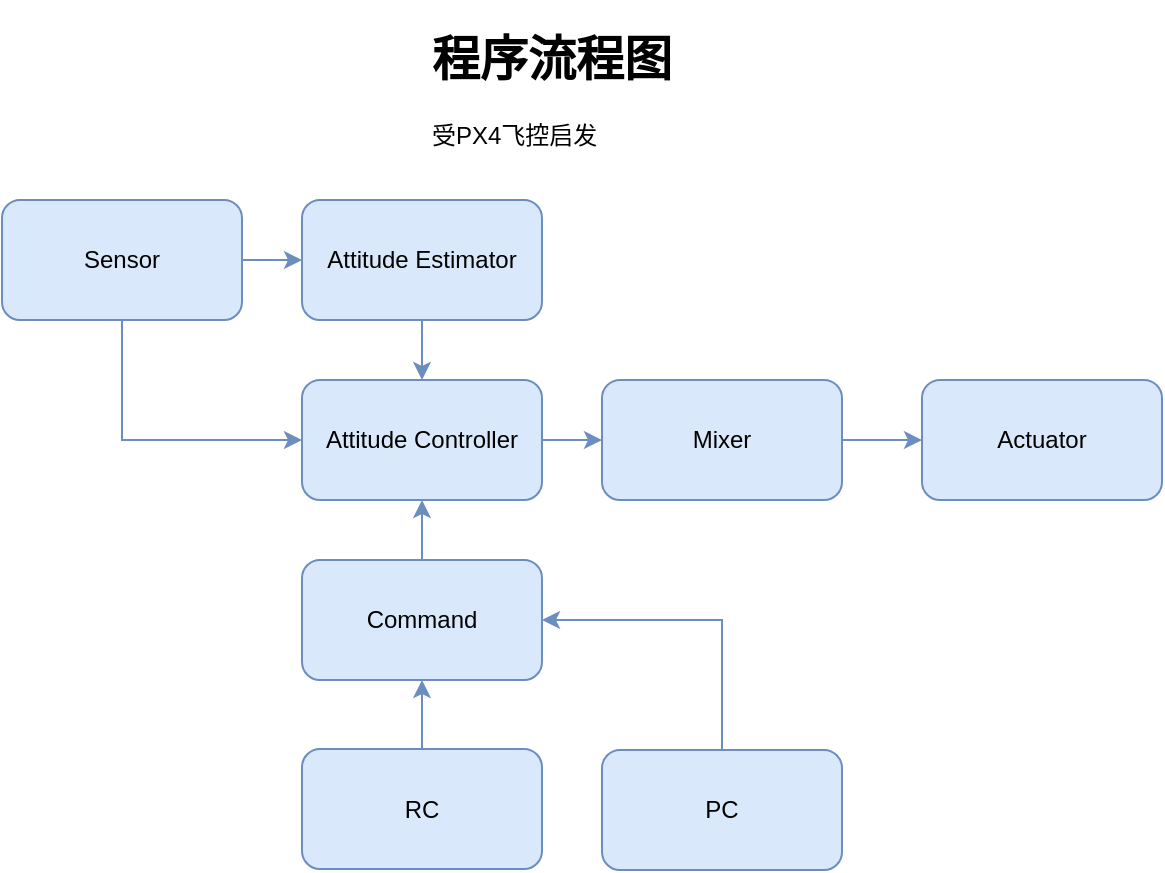 <mxfile version="13.5.4" type="onedrive"><diagram id="GY4kFksyutTEwNoOLlXn" name="Page-1"><mxGraphModel dx="996" dy="795" grid="1" gridSize="10" guides="1" tooltips="1" connect="1" arrows="1" fold="1" page="1" pageScale="1" pageWidth="827" pageHeight="1169" math="0" shadow="0"><root><mxCell id="0"/><mxCell id="1" parent="0"/><mxCell id="wne9Rz4lPA7lGoWMvfdz-9" style="edgeStyle=orthogonalEdgeStyle;rounded=0;orthogonalLoop=1;jettySize=auto;html=1;exitX=1;exitY=0.5;exitDx=0;exitDy=0;entryX=0;entryY=0.5;entryDx=0;entryDy=0;fillColor=#dae8fc;strokeColor=#6c8ebf;" edge="1" parent="1" source="wne9Rz4lPA7lGoWMvfdz-1" target="wne9Rz4lPA7lGoWMvfdz-2"><mxGeometry relative="1" as="geometry"/></mxCell><mxCell id="wne9Rz4lPA7lGoWMvfdz-18" style="edgeStyle=orthogonalEdgeStyle;rounded=0;orthogonalLoop=1;jettySize=auto;html=1;exitX=0.5;exitY=1;exitDx=0;exitDy=0;entryX=0;entryY=0.5;entryDx=0;entryDy=0;fillColor=#dae8fc;strokeColor=#6c8ebf;" edge="1" parent="1" source="wne9Rz4lPA7lGoWMvfdz-1" target="wne9Rz4lPA7lGoWMvfdz-3"><mxGeometry relative="1" as="geometry"/></mxCell><mxCell id="wne9Rz4lPA7lGoWMvfdz-1" value="Sensor" style="rounded=1;whiteSpace=wrap;html=1;fillColor=#dae8fc;strokeColor=#6c8ebf;" vertex="1" parent="1"><mxGeometry x="80" y="280" width="120" height="60" as="geometry"/></mxCell><mxCell id="wne9Rz4lPA7lGoWMvfdz-10" style="edgeStyle=orthogonalEdgeStyle;rounded=0;orthogonalLoop=1;jettySize=auto;html=1;exitX=0.5;exitY=1;exitDx=0;exitDy=0;entryX=0.5;entryY=0;entryDx=0;entryDy=0;fillColor=#dae8fc;strokeColor=#6c8ebf;" edge="1" parent="1" source="wne9Rz4lPA7lGoWMvfdz-2" target="wne9Rz4lPA7lGoWMvfdz-3"><mxGeometry relative="1" as="geometry"/></mxCell><mxCell id="wne9Rz4lPA7lGoWMvfdz-2" value="Attitude Estimator" style="rounded=1;whiteSpace=wrap;html=1;fillColor=#dae8fc;strokeColor=#6c8ebf;" vertex="1" parent="1"><mxGeometry x="230" y="280" width="120" height="60" as="geometry"/></mxCell><mxCell id="wne9Rz4lPA7lGoWMvfdz-11" style="edgeStyle=orthogonalEdgeStyle;rounded=0;orthogonalLoop=1;jettySize=auto;html=1;exitX=1;exitY=0.5;exitDx=0;exitDy=0;entryX=0;entryY=0.5;entryDx=0;entryDy=0;fillColor=#dae8fc;strokeColor=#6c8ebf;" edge="1" parent="1" source="wne9Rz4lPA7lGoWMvfdz-3" target="wne9Rz4lPA7lGoWMvfdz-4"><mxGeometry relative="1" as="geometry"/></mxCell><mxCell id="wne9Rz4lPA7lGoWMvfdz-3" value="Attitude Controller" style="rounded=1;whiteSpace=wrap;html=1;fillColor=#dae8fc;strokeColor=#6c8ebf;" vertex="1" parent="1"><mxGeometry x="230" y="370" width="120" height="60" as="geometry"/></mxCell><mxCell id="wne9Rz4lPA7lGoWMvfdz-12" style="edgeStyle=orthogonalEdgeStyle;rounded=0;orthogonalLoop=1;jettySize=auto;html=1;exitX=1;exitY=0.5;exitDx=0;exitDy=0;entryX=0;entryY=0.5;entryDx=0;entryDy=0;fillColor=#dae8fc;strokeColor=#6c8ebf;" edge="1" parent="1" source="wne9Rz4lPA7lGoWMvfdz-4" target="wne9Rz4lPA7lGoWMvfdz-5"><mxGeometry relative="1" as="geometry"/></mxCell><mxCell id="wne9Rz4lPA7lGoWMvfdz-4" value="Mixer" style="rounded=1;whiteSpace=wrap;html=1;fillColor=#dae8fc;strokeColor=#6c8ebf;" vertex="1" parent="1"><mxGeometry x="380" y="370" width="120" height="60" as="geometry"/></mxCell><mxCell id="wne9Rz4lPA7lGoWMvfdz-5" value="Actuator" style="rounded=1;whiteSpace=wrap;html=1;fillColor=#dae8fc;strokeColor=#6c8ebf;" vertex="1" parent="1"><mxGeometry x="540" y="370" width="120" height="60" as="geometry"/></mxCell><mxCell id="wne9Rz4lPA7lGoWMvfdz-13" style="edgeStyle=orthogonalEdgeStyle;rounded=0;orthogonalLoop=1;jettySize=auto;html=1;exitX=0.5;exitY=0;exitDx=0;exitDy=0;entryX=0.5;entryY=1;entryDx=0;entryDy=0;fillColor=#dae8fc;strokeColor=#6c8ebf;" edge="1" parent="1" source="wne9Rz4lPA7lGoWMvfdz-6" target="wne9Rz4lPA7lGoWMvfdz-3"><mxGeometry relative="1" as="geometry"/></mxCell><mxCell id="wne9Rz4lPA7lGoWMvfdz-6" value="Command" style="rounded=1;whiteSpace=wrap;html=1;fillColor=#dae8fc;strokeColor=#6c8ebf;" vertex="1" parent="1"><mxGeometry x="230" y="460" width="120" height="60" as="geometry"/></mxCell><mxCell id="wne9Rz4lPA7lGoWMvfdz-14" style="edgeStyle=orthogonalEdgeStyle;rounded=0;orthogonalLoop=1;jettySize=auto;html=1;exitX=0.5;exitY=0;exitDx=0;exitDy=0;entryX=0.5;entryY=1;entryDx=0;entryDy=0;fillColor=#dae8fc;strokeColor=#6c8ebf;" edge="1" parent="1" source="wne9Rz4lPA7lGoWMvfdz-7" target="wne9Rz4lPA7lGoWMvfdz-6"><mxGeometry relative="1" as="geometry"/></mxCell><mxCell id="wne9Rz4lPA7lGoWMvfdz-7" value="RC" style="rounded=1;whiteSpace=wrap;html=1;fillColor=#dae8fc;strokeColor=#6c8ebf;" vertex="1" parent="1"><mxGeometry x="230" y="554.5" width="120" height="60" as="geometry"/></mxCell><mxCell id="wne9Rz4lPA7lGoWMvfdz-15" style="edgeStyle=orthogonalEdgeStyle;rounded=0;orthogonalLoop=1;jettySize=auto;html=1;exitX=0.5;exitY=0;exitDx=0;exitDy=0;entryX=1;entryY=0.5;entryDx=0;entryDy=0;fillColor=#dae8fc;strokeColor=#6c8ebf;" edge="1" parent="1" source="wne9Rz4lPA7lGoWMvfdz-8" target="wne9Rz4lPA7lGoWMvfdz-6"><mxGeometry relative="1" as="geometry"/></mxCell><mxCell id="wne9Rz4lPA7lGoWMvfdz-8" value="PC" style="rounded=1;whiteSpace=wrap;html=1;fillColor=#dae8fc;strokeColor=#6c8ebf;" vertex="1" parent="1"><mxGeometry x="380" y="555" width="120" height="60" as="geometry"/></mxCell><mxCell id="wne9Rz4lPA7lGoWMvfdz-16" value="&lt;h1&gt;程序流程图&lt;/h1&gt;&lt;p&gt;受PX4飞控启发&lt;/p&gt;" style="text;html=1;strokeColor=none;fillColor=none;spacing=5;spacingTop=-20;whiteSpace=wrap;overflow=hidden;rounded=0;" vertex="1" parent="1"><mxGeometry x="290" y="190" width="190" height="70" as="geometry"/></mxCell></root></mxGraphModel></diagram></mxfile>
